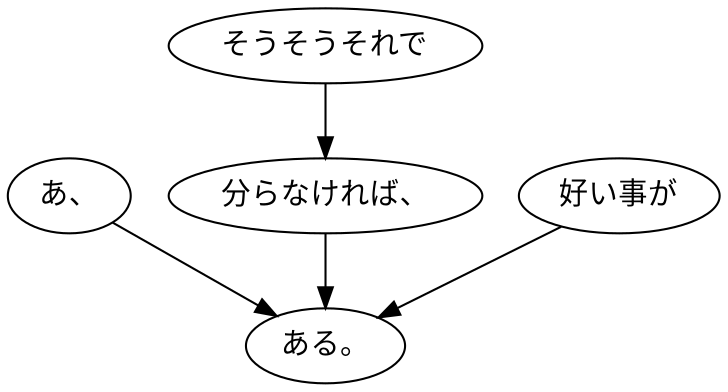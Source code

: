 digraph graph2194 {
	node0 [label="あ、"];
	node1 [label="そうそうそれで"];
	node2 [label="分らなければ、"];
	node3 [label="好い事が"];
	node4 [label="ある。"];
	node0 -> node4;
	node1 -> node2;
	node2 -> node4;
	node3 -> node4;
}

